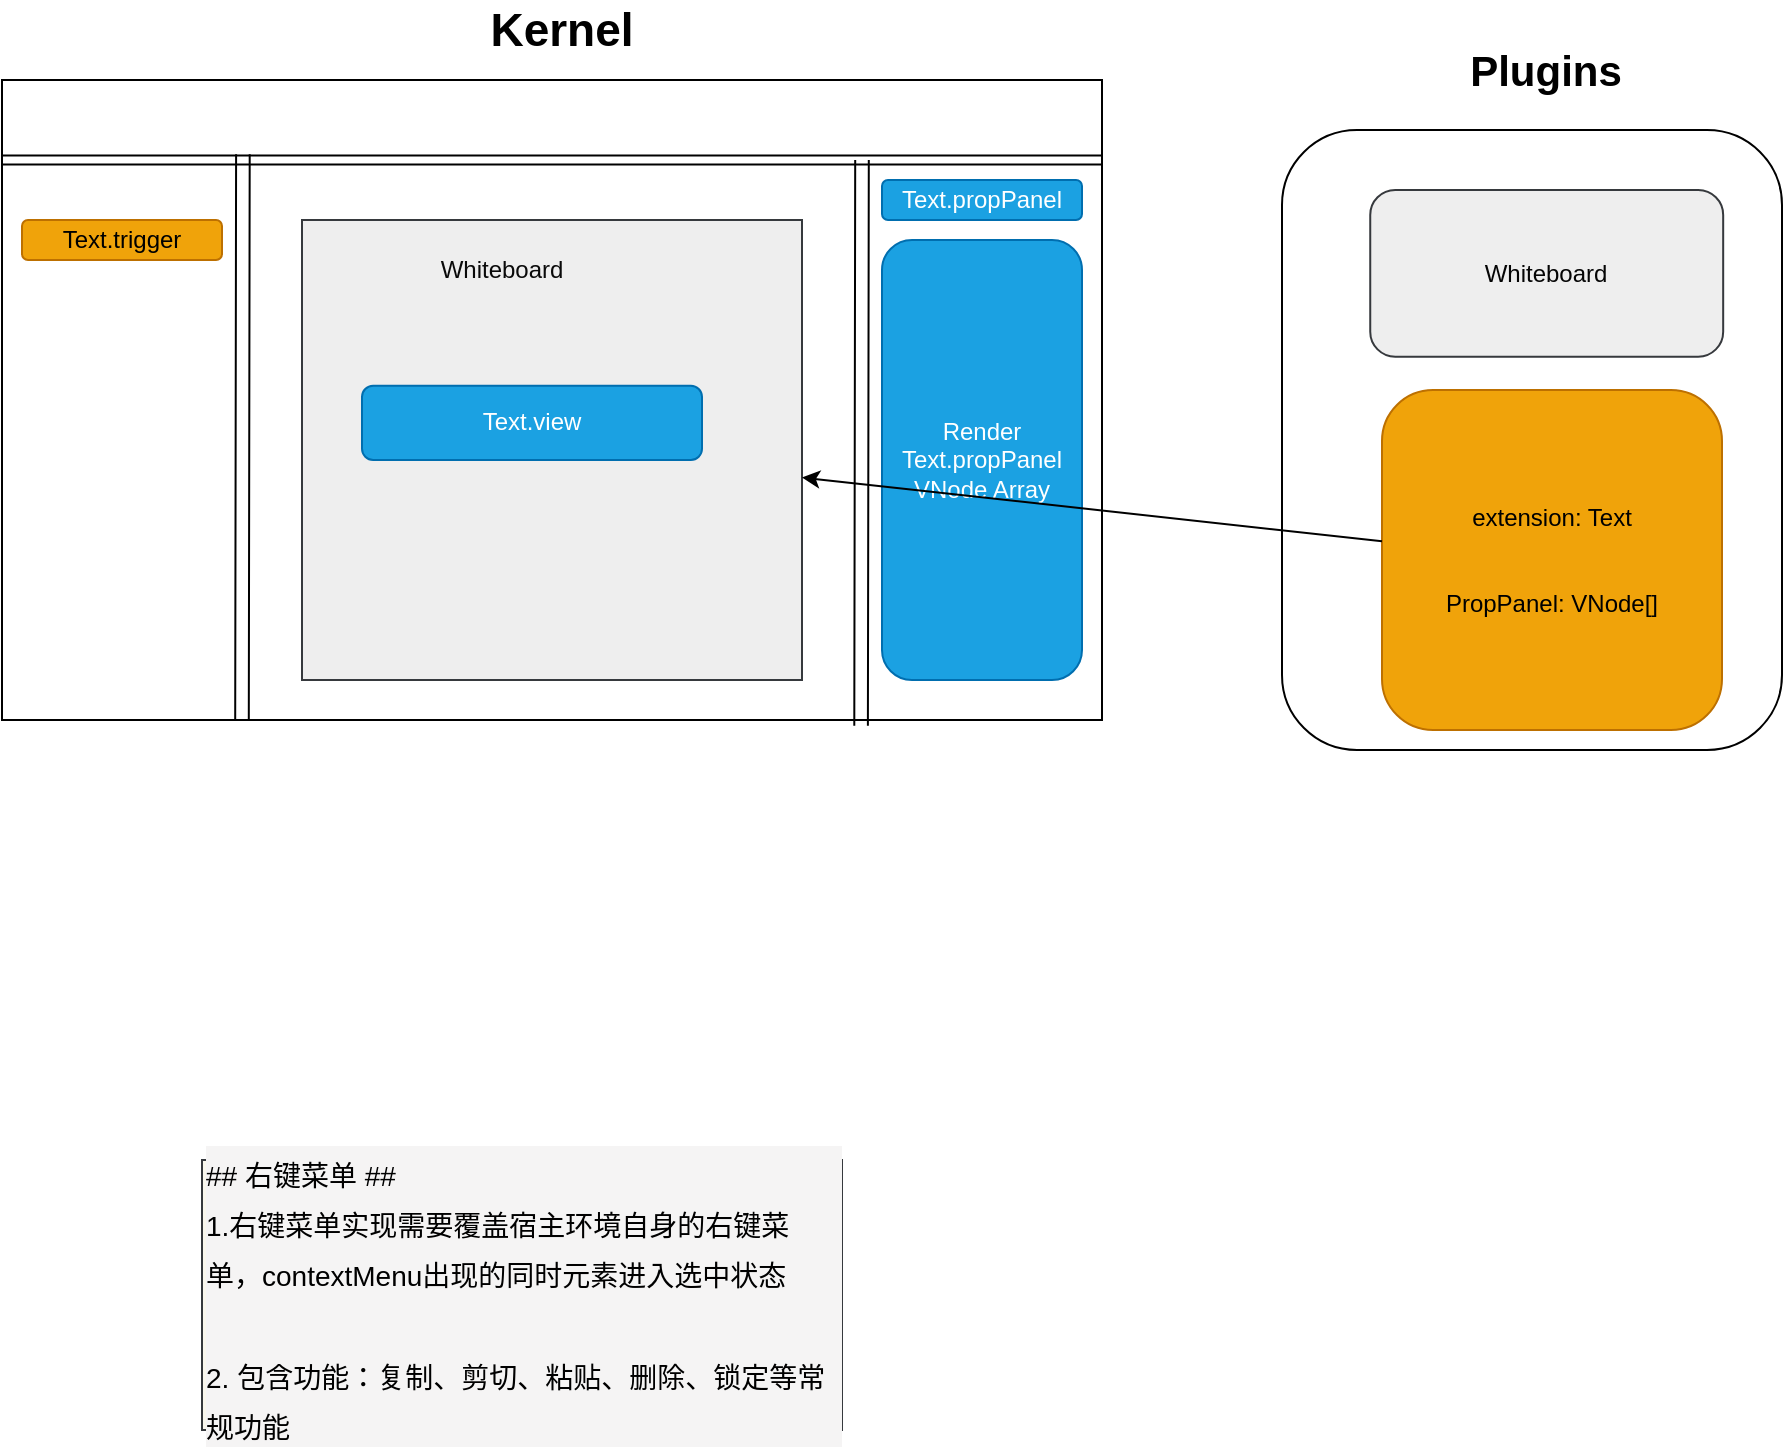 <mxfile>
    <diagram id="1wDEzimC1mVASfkiNfk8" name="JEditor__propPanel">
        <mxGraphModel dx="1672" dy="2031" grid="1" gridSize="10" guides="1" tooltips="1" connect="1" arrows="1" fold="1" page="1" pageScale="1" pageWidth="827" pageHeight="1169" math="0" shadow="0">
            <root>
                <mxCell id="0"/>
                <mxCell id="1" parent="0"/>
                <mxCell id="22" value="" style="group;movable=0;resizable=0;rotatable=0;deletable=0;editable=0;connectable=0;" parent="1" vertex="1" connectable="0">
                    <mxGeometry x="-130" y="-70" width="890" height="375" as="geometry"/>
                </mxCell>
                <mxCell id="23" value="" style="group" parent="22" vertex="1" connectable="0">
                    <mxGeometry x="640" y="25" width="250" height="350" as="geometry"/>
                </mxCell>
                <mxCell id="24" value="" style="rounded=1;whiteSpace=wrap;html=1;" parent="23" vertex="1">
                    <mxGeometry y="40" width="250" height="310" as="geometry"/>
                </mxCell>
                <mxCell id="25" value="Plugins" style="text;html=1;strokeColor=none;fillColor=none;align=center;verticalAlign=middle;whiteSpace=wrap;rounded=0;fontStyle=1;fontSize=21;" parent="23" vertex="1">
                    <mxGeometry x="88.235" y="-15" width="88.235" height="50.0" as="geometry"/>
                </mxCell>
                <mxCell id="26" value="&lt;font color=&quot;#050505&quot;&gt;Whiteboard&lt;/font&gt;" style="rounded=1;whiteSpace=wrap;html=1;fillColor=#eeeeee;strokeColor=#36393d;" parent="23" vertex="1">
                    <mxGeometry x="44.118" y="70.0" width="176.471" height="83.333" as="geometry"/>
                </mxCell>
                <mxCell id="27" value="extension: Text&lt;br&gt;&lt;br&gt;&lt;br&gt;PropPanel: VNode[]" style="rounded=1;whiteSpace=wrap;html=1;fillColor=#f0a30a;fontColor=#000000;strokeColor=#BD7000;" parent="23" vertex="1">
                    <mxGeometry x="50" y="170" width="170" height="170" as="geometry"/>
                </mxCell>
                <mxCell id="30" value="" style="group;fillColor=#1ba1e2;fontColor=#ffffff;strokeColor=#006EAF;" parent="22" vertex="1" connectable="0">
                    <mxGeometry y="40" width="550" height="320" as="geometry"/>
                </mxCell>
                <mxCell id="31" value="" style="whiteSpace=wrap;html=1;" parent="30" vertex="1">
                    <mxGeometry width="550" height="320" as="geometry"/>
                </mxCell>
                <mxCell id="32" value="" style="edgeStyle=none;orthogonalLoop=1;jettySize=auto;html=1;shape=link;width=-4.4;" parent="30" target="31" edge="1">
                    <mxGeometry width="80" relative="1" as="geometry">
                        <mxPoint y="40" as="sourcePoint"/>
                        <mxPoint x="80" y="40" as="targetPoint"/>
                        <Array as="points">
                            <mxPoint x="550" y="40"/>
                        </Array>
                    </mxGeometry>
                </mxCell>
                <mxCell id="33" value="" style="edgeStyle=none;orthogonalLoop=1;jettySize=auto;html=1;shape=link;width=6.8;entryX=0.781;entryY=1.009;entryDx=0;entryDy=0;entryPerimeter=0;" parent="30" target="31" edge="1">
                    <mxGeometry width="80" relative="1" as="geometry">
                        <mxPoint x="430" y="40" as="sourcePoint"/>
                        <mxPoint x="490" y="220" as="targetPoint"/>
                        <Array as="points"/>
                    </mxGeometry>
                </mxCell>
                <mxCell id="34" value="" style="edgeStyle=none;orthogonalLoop=1;jettySize=auto;html=1;shape=link;width=6.8;entryX=0.781;entryY=1.009;entryDx=0;entryDy=0;entryPerimeter=0;" parent="30" edge="1">
                    <mxGeometry width="80" relative="1" as="geometry">
                        <mxPoint x="120.45" y="37.12" as="sourcePoint"/>
                        <mxPoint x="120.0" y="320.0" as="targetPoint"/>
                        <Array as="points"/>
                    </mxGeometry>
                </mxCell>
                <mxCell id="35" value="" style="whiteSpace=wrap;html=1;fillColor=#eeeeee;strokeColor=#36393d;" parent="30" vertex="1">
                    <mxGeometry x="150" y="70" width="250" height="230" as="geometry"/>
                </mxCell>
                <mxCell id="36" value="&lt;font color=&quot;#0a0a0a&quot;&gt;Whiteboard&lt;/font&gt;" style="text;strokeColor=none;align=center;fillColor=none;html=1;verticalAlign=middle;whiteSpace=wrap;rounded=0;" parent="30" vertex="1">
                    <mxGeometry x="220" y="80" width="60" height="30" as="geometry"/>
                </mxCell>
                <mxCell id="37" value="Text.view" style="rounded=1;whiteSpace=wrap;html=1;fillColor=#1ba1e2;fontColor=#ffffff;strokeColor=#006EAF;" parent="30" vertex="1">
                    <mxGeometry x="180" y="152.85" width="170" height="37.15" as="geometry"/>
                </mxCell>
                <mxCell id="38" value="Text.trigger" style="rounded=1;whiteSpace=wrap;html=1;fillColor=#f0a30a;fontColor=#000000;strokeColor=#BD7000;" parent="30" vertex="1">
                    <mxGeometry x="10" y="70" width="100" height="20" as="geometry"/>
                </mxCell>
                <mxCell id="39" value="Text.propPanel" style="rounded=1;whiteSpace=wrap;html=1;fillColor=#1ba1e2;fontColor=#ffffff;strokeColor=#006EAF;" parent="30" vertex="1">
                    <mxGeometry x="440" y="50" width="100" height="20" as="geometry"/>
                </mxCell>
                <mxCell id="48" value="Render&lt;br&gt;Text.propPanel&lt;br&gt;VNode Array" style="rounded=1;whiteSpace=wrap;html=1;fillColor=#1ba1e2;fontColor=#ffffff;strokeColor=#006EAF;" parent="30" vertex="1">
                    <mxGeometry x="440" y="80" width="100" height="220" as="geometry"/>
                </mxCell>
                <mxCell id="44" value="Kernel" style="text;strokeColor=none;align=center;fillColor=none;html=1;verticalAlign=middle;whiteSpace=wrap;rounded=0;fontStyle=1;fontSize=23;" parent="22" vertex="1">
                    <mxGeometry x="160" width="240" height="30" as="geometry"/>
                </mxCell>
                <mxCell id="47" style="edgeStyle=none;html=1;" parent="22" source="27" target="35" edge="1">
                    <mxGeometry relative="1" as="geometry">
                        <mxPoint x="280" y="360" as="targetPoint"/>
                    </mxGeometry>
                </mxCell>
                <mxCell id="49" value="&lt;font style=&quot;font-size: 14px;&quot;&gt;## 右键菜单 ##&lt;br&gt;1.右键菜单实现需要覆盖宿主环境自身的右键菜单，contextMenu出现的同时元素进入选中状态&lt;br&gt;&lt;br&gt;2. 包含功能：复制、剪切、粘贴、删除、锁定等常规功能&lt;br&gt;&lt;/font&gt;&lt;div style=&quot;&quot;&gt;&lt;/div&gt;" style="text;strokeColor=#36393d;align=left;fillColor=#f9f7ed;html=1;verticalAlign=middle;whiteSpace=wrap;rounded=0;labelBackgroundColor=#f5f4f4;fontSize=21;fontColor=#000000;" parent="1" vertex="1">
                    <mxGeometry x="-30" y="510" width="320" height="135" as="geometry"/>
                </mxCell>
            </root>
        </mxGraphModel>
    </diagram>
</mxfile>